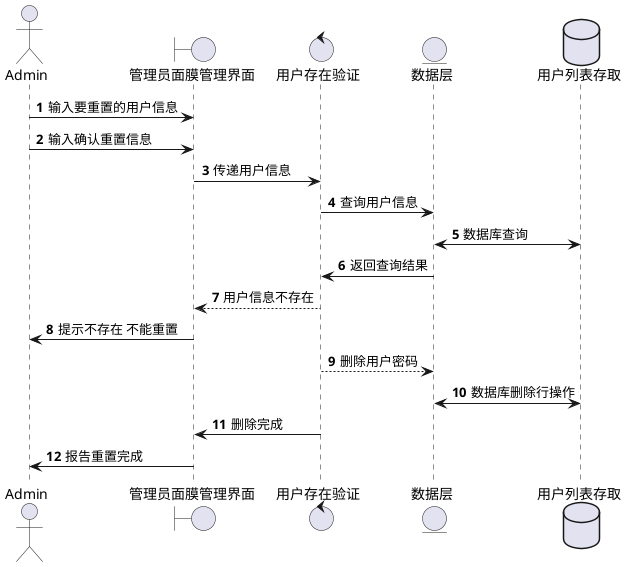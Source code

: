 @startuml
'https://plantuml.com/sequence-diagram

autonumber

actor Admin
boundary 管理员面膜管理界面 as inout
control 用户存在验证 as validation
entity 数据层 as dao
database 用户列表存取 as db

Admin -> inout : 输入要重置的用户信息
Admin -> inout : 输入确认重置信息
inout -> validation : 传递用户信息
validation -> dao : 查询用户信息
dao <-> db : 数据库查询
dao -> validation : 返回查询结果
validation --> inout : 用户信息不存在
inout -> Admin :  提示不存在 不能重置
validation --> dao : 删除用户密码
dao <-> db : 数据库删除行操作
validation -> inout : 删除完成
inout -> Admin : 报告重置完成


@enduml